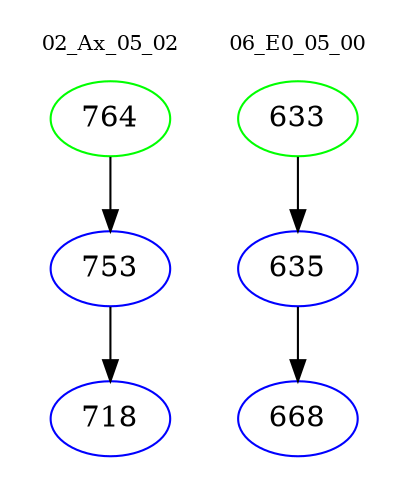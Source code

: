 digraph{
subgraph cluster_0 {
color = white
label = "02_Ax_05_02";
fontsize=10;
T0_764 [label="764", color="green"]
T0_764 -> T0_753 [color="black"]
T0_753 [label="753", color="blue"]
T0_753 -> T0_718 [color="black"]
T0_718 [label="718", color="blue"]
}
subgraph cluster_1 {
color = white
label = "06_E0_05_00";
fontsize=10;
T1_633 [label="633", color="green"]
T1_633 -> T1_635 [color="black"]
T1_635 [label="635", color="blue"]
T1_635 -> T1_668 [color="black"]
T1_668 [label="668", color="blue"]
}
}

